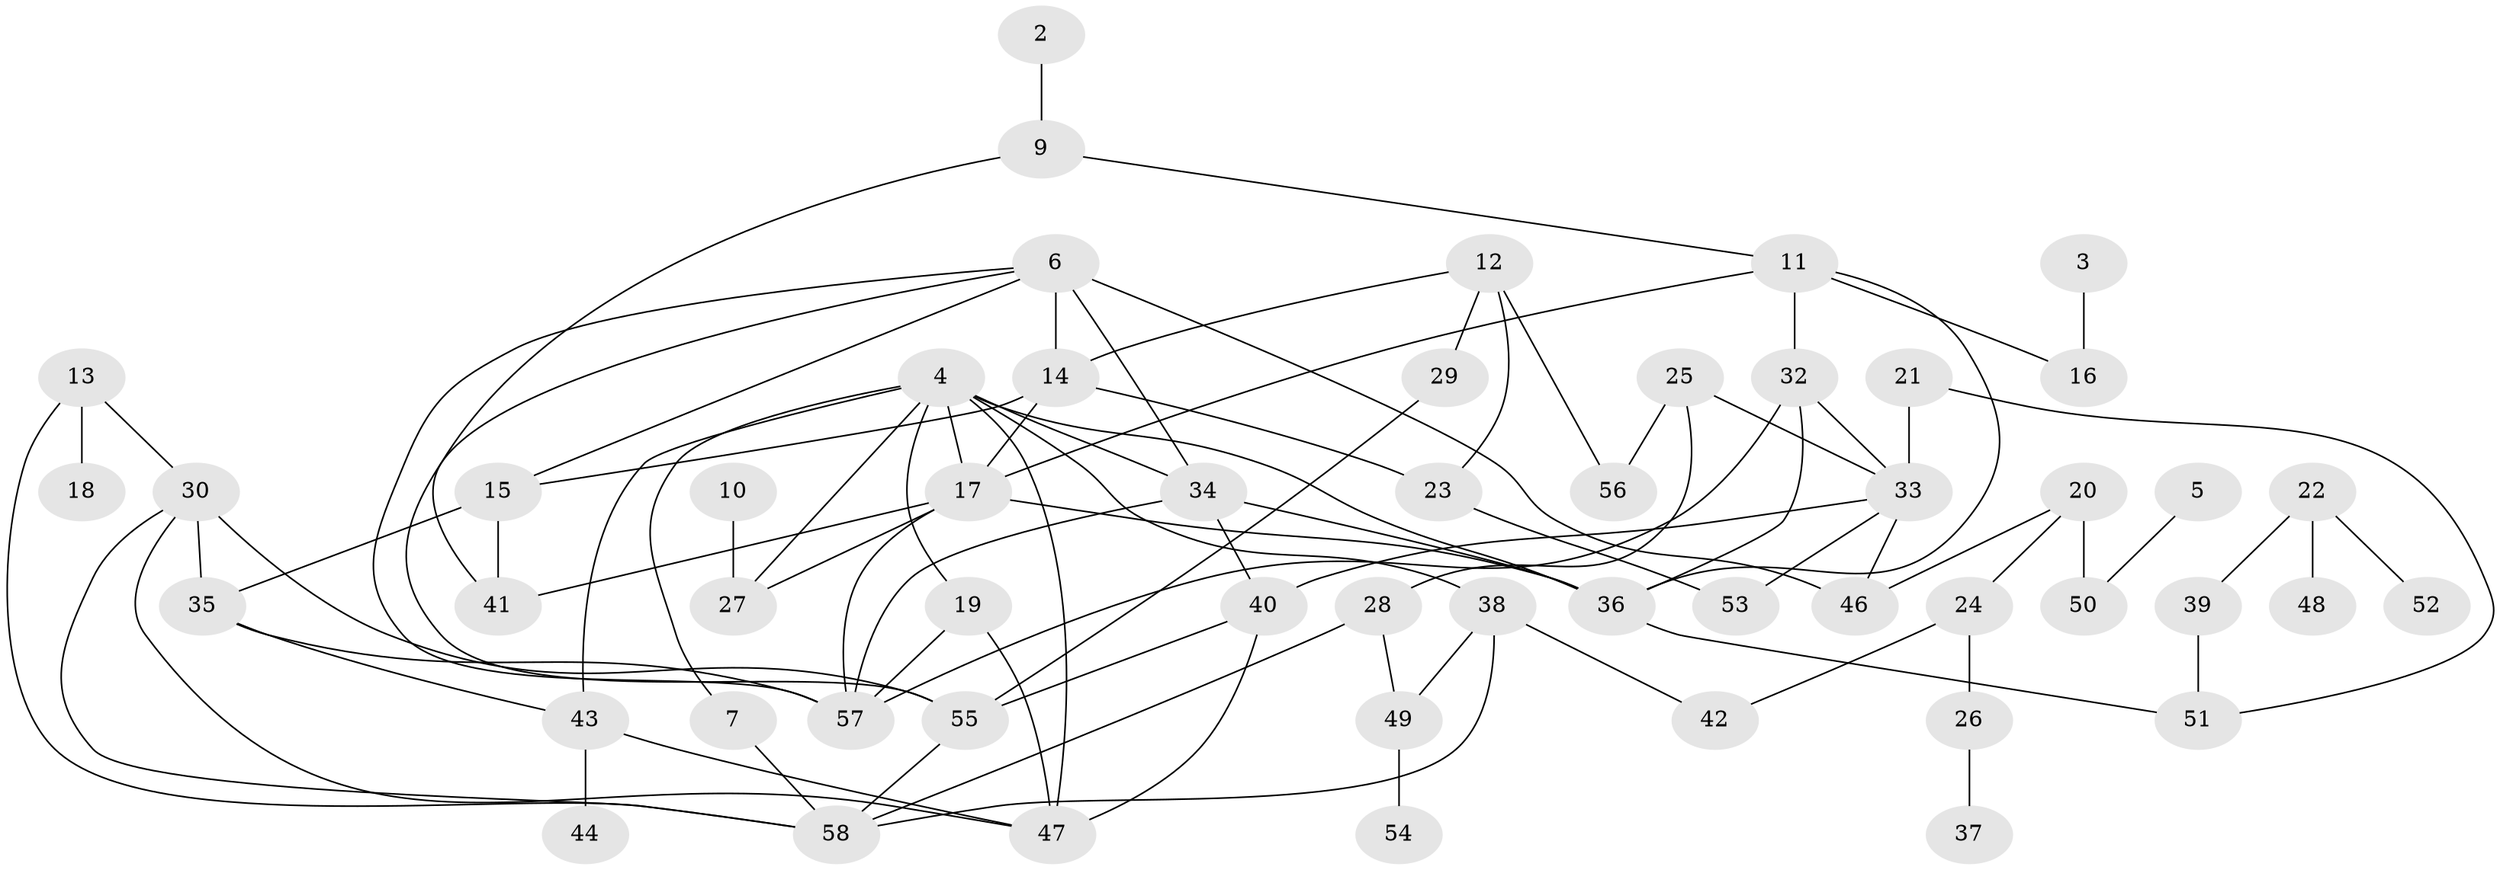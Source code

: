 // original degree distribution, {3: 0.21951219512195122, 2: 0.18292682926829268, 0: 0.04878048780487805, 4: 0.18292682926829268, 1: 0.21951219512195122, 5: 0.07317073170731707, 9: 0.012195121951219513, 6: 0.04878048780487805, 7: 0.012195121951219513}
// Generated by graph-tools (version 1.1) at 2025/35/03/04/25 23:35:56]
// undirected, 54 vertices, 88 edges
graph export_dot {
  node [color=gray90,style=filled];
  2;
  3;
  4;
  5;
  6;
  7;
  9;
  10;
  11;
  12;
  13;
  14;
  15;
  16;
  17;
  18;
  19;
  20;
  21;
  22;
  23;
  24;
  25;
  26;
  27;
  28;
  29;
  30;
  32;
  33;
  34;
  35;
  36;
  37;
  38;
  39;
  40;
  41;
  42;
  43;
  44;
  46;
  47;
  48;
  49;
  50;
  51;
  52;
  53;
  54;
  55;
  56;
  57;
  58;
  2 -- 9 [weight=1.0];
  3 -- 16 [weight=1.0];
  4 -- 7 [weight=1.0];
  4 -- 17 [weight=1.0];
  4 -- 19 [weight=1.0];
  4 -- 27 [weight=1.0];
  4 -- 34 [weight=1.0];
  4 -- 36 [weight=1.0];
  4 -- 38 [weight=1.0];
  4 -- 43 [weight=1.0];
  4 -- 47 [weight=1.0];
  5 -- 50 [weight=1.0];
  6 -- 14 [weight=1.0];
  6 -- 15 [weight=1.0];
  6 -- 34 [weight=2.0];
  6 -- 46 [weight=1.0];
  6 -- 55 [weight=1.0];
  6 -- 57 [weight=1.0];
  7 -- 58 [weight=1.0];
  9 -- 11 [weight=1.0];
  9 -- 41 [weight=1.0];
  10 -- 27 [weight=1.0];
  11 -- 16 [weight=1.0];
  11 -- 17 [weight=1.0];
  11 -- 32 [weight=1.0];
  11 -- 36 [weight=1.0];
  12 -- 14 [weight=1.0];
  12 -- 23 [weight=1.0];
  12 -- 29 [weight=1.0];
  12 -- 56 [weight=1.0];
  13 -- 18 [weight=1.0];
  13 -- 30 [weight=1.0];
  13 -- 58 [weight=1.0];
  14 -- 15 [weight=1.0];
  14 -- 17 [weight=1.0];
  14 -- 23 [weight=1.0];
  15 -- 35 [weight=1.0];
  15 -- 41 [weight=1.0];
  17 -- 27 [weight=1.0];
  17 -- 36 [weight=1.0];
  17 -- 41 [weight=1.0];
  17 -- 57 [weight=1.0];
  19 -- 47 [weight=1.0];
  19 -- 57 [weight=3.0];
  20 -- 24 [weight=1.0];
  20 -- 46 [weight=1.0];
  20 -- 50 [weight=1.0];
  21 -- 33 [weight=1.0];
  21 -- 51 [weight=1.0];
  22 -- 39 [weight=2.0];
  22 -- 48 [weight=1.0];
  22 -- 52 [weight=1.0];
  23 -- 53 [weight=1.0];
  24 -- 26 [weight=1.0];
  24 -- 42 [weight=1.0];
  25 -- 28 [weight=1.0];
  25 -- 33 [weight=1.0];
  25 -- 56 [weight=1.0];
  26 -- 37 [weight=1.0];
  28 -- 49 [weight=1.0];
  28 -- 58 [weight=1.0];
  29 -- 55 [weight=1.0];
  30 -- 35 [weight=1.0];
  30 -- 47 [weight=1.0];
  30 -- 55 [weight=1.0];
  30 -- 58 [weight=1.0];
  32 -- 33 [weight=1.0];
  32 -- 36 [weight=1.0];
  32 -- 57 [weight=1.0];
  33 -- 40 [weight=1.0];
  33 -- 46 [weight=1.0];
  33 -- 53 [weight=1.0];
  34 -- 36 [weight=1.0];
  34 -- 40 [weight=1.0];
  34 -- 57 [weight=1.0];
  35 -- 43 [weight=1.0];
  35 -- 57 [weight=1.0];
  36 -- 51 [weight=1.0];
  38 -- 42 [weight=1.0];
  38 -- 49 [weight=1.0];
  38 -- 58 [weight=1.0];
  39 -- 51 [weight=1.0];
  40 -- 47 [weight=1.0];
  40 -- 55 [weight=1.0];
  43 -- 44 [weight=1.0];
  43 -- 47 [weight=1.0];
  49 -- 54 [weight=1.0];
  55 -- 58 [weight=1.0];
}
